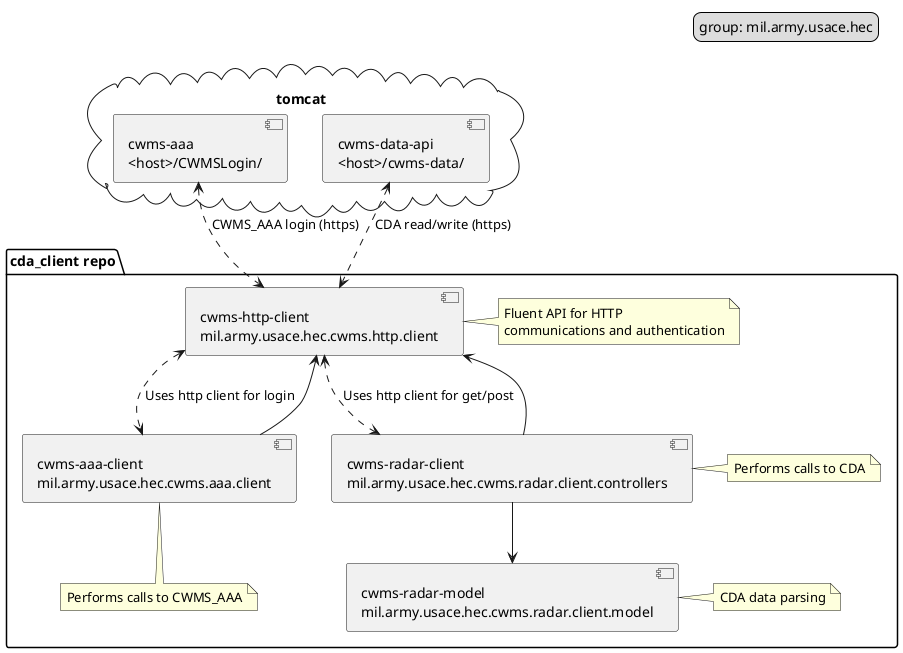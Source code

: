 @startuml

cloud tomcat {
    component cwms_aaa as "cwms-aaa
        <host>/CWMSLogin/"
    component cwms_data_api as "cwms-data-api
        <host>/cwms-data/"
}

package "cda_client repo" {

    component cwms_aaa_client as "cwms-aaa-client
        mil.army.usace.hec.cwms.aaa.client"
    note bottom of cwms_aaa_client : Performs calls to CWMS_AAA
    component cwms_http_client as "cwms-http-client
        mil.army.usace.hec.cwms.http.client"
    note right of cwms_http_client
        Fluent API for HTTP
        communications and authentication
    end note
    component cwms_radar_client as "cwms-radar-client
        mil.army.usace.hec.cwms.radar.client.controllers"
    note right of cwms_radar_client : Performs calls to CDA

    component cwms_radar_model as "cwms-radar-model
        mil.army.usace.hec.cwms.radar.client.model"
    note right of cwms_radar_model : CDA data parsing

}
legend top right
    group: mil.army.usace.hec
end legend


cwms_radar_client -left[hidden]- cwms_aaa_client

cwms_aaa <.down.> cwms_http_client : CWMS_AAA login (https)
cwms_http_client <.down.> cwms_aaa_client : Uses http client for login


cwms_data_api <.down.> cwms_http_client : CDA read/write (https)
cwms_http_client <.down.> cwms_radar_client : Uses http client for get/post

cwms_http_client <-down- cwms_aaa_client
cwms_http_client <-down- cwms_radar_client

cwms_radar_client -down-> cwms_radar_model

@enduml
